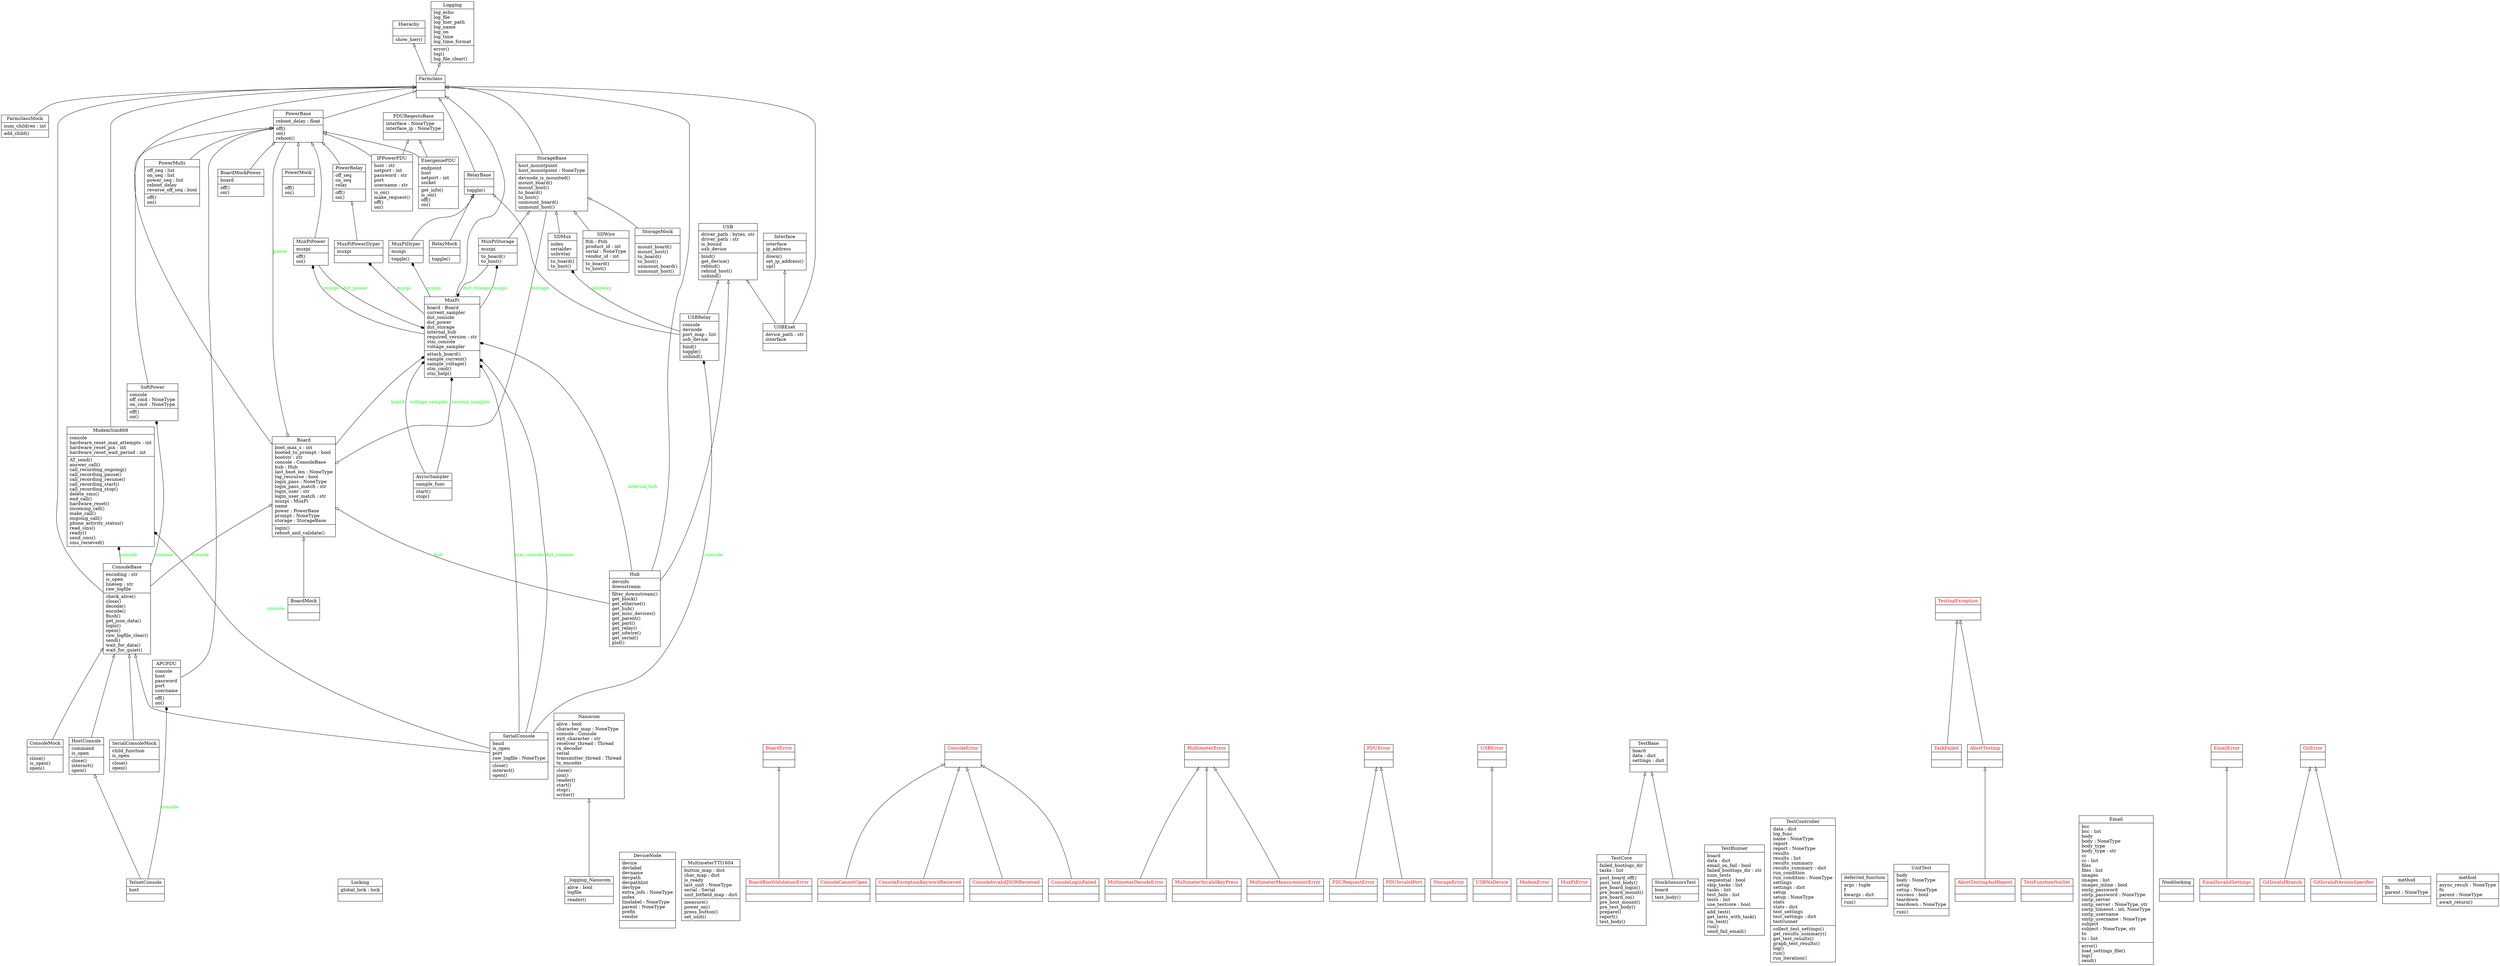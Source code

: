 digraph "classes_farm-core" {
    charset="utf-8"
    rankdir=BT
    // ==========================
    // ==== Farmcore Classes ====
    // ==========================
    "21" [label="{Farmclass|\l|}", shape="record"];
    "22" [label="{FarmclassMock|num_children : int\l|add_child()\l}", shape="record"];
    "26" [label="{Hierachy|\l|show_hier()\l}", shape="record"];
    "31" [label="{Locking|global_lock : lock\l|}", shape="record"];
    "32" [label="{Logging|log_echo\llog_file\llog_hier_path\llog_name\llog_on\llog_time\llog_time_format\l|error()\llog()\llog_file_clear()\l}", shape="record"];

    "4" [label="{Board|boot_max_s : int\lbooted_to_prompt : bool\lbootstr : str\lconsole : ConsoleBase\lhub : Hub\llast_boot_len : NoneType\llog_reccurse : bool\llogin_pass : NoneType\llogin_pass_match : str\llogin_user : str\llogin_user_match : str\lmuxpi : MuxPi\lname\lpower : PowerBase\lprompt : NoneType\lstorage : StorageBase\l|login()\lreboot_and_validate()\l}", shape="record"];
    "7" [label="{BoardMock|\l|}", shape="record"];
    "8" [label="{BoardMockPower|board\l|off()\lon()\l}", shape="record"];

    "9" [label="{ConsoleBase|encoding : str\lis_open\llinesep : str\lraw_logfile\l|check_alive()\lclose()\ldecode()\lencode()\lflush()\lget_json_data()\llogin()\lopen()\lraw_logfile_clear()\lsend()\lwait_for_data()\lwait_for_quiet()\l}", shape="record"];
    "15" [label="{ConsoleMock|\l|close()\lis_open()\lopen()\l}", shape="record"];
    "27" [label="{HostConsole|command\lis_open\l|close()\linteract()\lopen()\l}", shape="record"];
    "68" [label="{TelnetConsole|host\l|}", shape="record"];
    "60" [label="{SerialConsole|baud\lis_open\lport\lraw_logfile : NoneType\l|close()\linteract()\lopen()\l}", shape="record"];
    "61" [label="{SerialConsoleMock|child_function\lis_open\l|close()\lopen()\l}", shape="record"];
    "46" [label="{Nanocom|alive : bool\lcharacter_map : NoneType\lconsole : Console\lexit_character : str\lreceiver_thread : Thread\lrx_decoder\lserial\ltransmitter_thread : Thread\ltx_encoder\l|close()\ljoin()\lreader()\lstart()\lstop()\lwriter()\l}", shape="record"];
    "81" [label="{_logging_Nanocom|alive : bool\llogfile\l|reader()\l}", shape="record"];

    "52" [label="{PowerBase|reboot_delay : float\l|off()\lon()\lreboot()\l}", shape="record"];
    "53" [label="{PowerMock|\l|off()\lon()\l}", shape="record"];
    "54" [label="{PowerMulti|off_seq : list\lon_seq : list\lpower_seq : list\lreboot_delay\lreverse_off_seq : bool\l|off()\lon()\l}", shape="record"];
    "55" [label="{PowerRelay|off_seq\lon_seq\lrelay\l|off()\lon()\l}", shape="record"];
    "62" [label="{SoftPower|console\loff_cmd : NoneType\lon_cmd : NoneType\l|off()\lon()\l}", shape="record"];
    "50" [label="{PDUReqestsBase|interface : NoneType\linterface_ip : NoneType\l|}", shape="record"];
    "29" [label="{IPPowerPDU|host : str\lnetport : int\lpassword : str\lport\lusername : str\l|is_on()\lmake_request()\loff()\lon()\l}", shape="record"];
    "20" [label="{EnergeniePDU|endpoint\lhost\lnetport : int\lsocket\l|get_info()\lis_on()\loff()\lon()\l}", shape="record"];
    "0" [label="{APCPDU|console\lhost\lpassword\lport\lusername\l|off()\lon()\l}", shape="record"];

    "56" [label="{RelayBase|\l|toggle()\l}", shape="record"];
    "57" [label="{RelayMock|\l|toggle()\l}", shape="record"];
    "79" [label="{USBRelay|console\ldevnode\lport_map : list\lusb_device\l|bind()\ltoggle()\lunbind()\l}", shape="record"];

    "64" [label="{StorageBase|host_mountpoint\lhost_mountpoint : NoneType\l|devnode_is_mounted()\lmount_board()\lmount_host()\lto_board()\lto_host()\lunmount_board()\lunmount_host()\l}", shape="record"];
    "58" [label="{SDMux|index\lserialdev\lusbrelay\l|to_board()\lto_host()\l}", shape="record"];
    "59" [label="{SDWire|ftdi : Ftdi\lproduct_id : int\lserial : NoneType\lvendor_id : int\l|to_board()\lto_host()\l}", shape="record"];
    "66" [label="{StorageMock|\l|mount_board()\lmount_host()\lto_board()\lto_host()\lunmount_board()\lunmount_host()\l}", shape="record"];

    "28" [label="{Hub|devinfo\ldownstream\l|filter_downstream()\lget_block()\lget_ethernet()\lget_hub()\lget_misc_devices()\lget_parent()\lget_part()\lget_relay()\lget_sdwire()\lget_serial()\lplot()\l}", shape="record"];
    "16" [label="{DeviceNode|device\ldevlabel\ldevname\ldevpath\ldevpathlist\ldevtype\lextra_info : NoneType\lindex\llinelabel : NoneType\lparent : NoneType\lprefix\lvendor\l|}", shape="record"];

    "40" [label="{MuxPi|board : Board\lcurrent_sampler\ldut_console\ldut_power\ldut_storage\linternal_hub\lrequired_version : str\lstm_console\lvoltage_sampler\l|attach_board()\lsample_current()\lsample_voltage()\lstm_cmd()\lstm_help()\l}", shape="record"];
    "41" [label="{MuxPiDyper|muxpi\l|toggle()\l}", shape="record"];
    "43" [label="{MuxPiPower|muxpi\l|off()\lon()\l}", shape="record"];
    "44" [label="{MuxPiPowerDyper|muxpi\l|}", shape="record"];
    "45" [label="{MuxPiStorage|muxpi\l|to_board()\lto_host()\l}", shape="record"];


    "75" [label="{USB|driver_path : bytes, str\ldriver_path : str\lis_bound\lusb_device\l|bind()\lget_device()\lrebind()\lrebind_host()\lunbind()\l}", shape="record"];

    "76" [label="{USBEnet|device_path : str\linterface\l|}", shape="record"];

    "30" [label="{Interface|interface\lip_address\l|down()\lset_ip_address()\lup()\l}", shape="record"];

    "34" [label="{ModemSim868|console\lhardware_reset_max_attempts : int\lhardware_reset_pin : int\lhardware_reset_wait_period : int\l|AT_send()\lanswer_call()\lcall_recording_ongoing()\lcall_recording_pause()\lcall_recording_resume()\lcall_recording_start()\lcall_recording_stop()\ldelete_sms()\lend_call()\lhardware_reset()\lincoming_call()\lmake_call()\longoing_call()\lphone_activity_status()\lread_sms()\lready()\lsend_sms()\lsms_recieved()\l}", shape="record"];

    "39" [label="{MultimeterTTI1604|button_map : dict\lchar_map : dict\lis_ready\llast_unit : NoneType\lserial : Serial\lunit_bitfield_map : dict\l|measure()\lpower_on()\lpress_button()\lset_unit()\l}", shape="record"];

    // Exceptions
    "6" [ label="{BoardError|\l|}", fontcolor="red", shape="record"];
    "5" [ label="{BoardBootValidationError|\l|}", fontcolor="red", shape="record"];
    "11" [ label="{ConsoleError|\l|}", fontcolor="red", shape="record"];
    "10" [ label="{ConsoleCannotOpen|\l|}", fontcolor="red", shape="record"];
    "12" [ label="{ConsoleExceptionKeywordRecieved|\l|}", fontcolor="red", shape="record"];
    "13" [ label="{ConsoleInvalidJSONRecieved|\l|}", fontcolor="red", shape="record"];
    "14" [ label="{ConsoleLoginFailed|\l|}", fontcolor="red", shape="record"];
    "36" [ label="{MultimeterError|\l|}", fontcolor="red", shape="record"];
    "35" [ label="{MultimeterDecodeError|\l|}", fontcolor="red", shape="record"];
    "37" [ label="{MultimeterInvalidKeyPress|\l|}", fontcolor="red", shape="record"];
    "38" [ label="{MultimeterMeasurementError|\l|}", fontcolor="red", shape="record"];
    "48" [ label="{PDUError|\l|}", fontcolor="red", shape="record"];
    "51" [ label="{PDURequestError|\l|}", fontcolor="red", shape="record"];
    "49" [ label="{PDUInvalidPort|\l|}", fontcolor="red", shape="record"];
    "65" [ label="{StorageError|\l|}", fontcolor="red", shape="record"];
    "77" [ label="{USBError|\l|}", fontcolor="red", shape="record"];
    "78" [ label="{USBNoDevice|\l|}", fontcolor="red", shape="record"];
    "33" [ label="{ModemError|\l|}", fontcolor="red", shape="record"];
    "42" [ label="{MuxPiError|\l|}", fontcolor="red", shape="record"];

    // ==========================
    // ==== Farmtest Classes ====
    // ==========================
    "69" [label="{TestBase|board\ldata : dict\lsettings : dict\l|}", shape="record"];
    "71" [label="{TestCore|failed_bootlogs_dir\ltasks : list\l|post_board_off()\lpost_test_body()\lpre_board_login()\lpre_board_mount()\lpre_board_on()\lpre_host_mount()\lpre_test_body()\lprepare()\lreport()\ltest_body()\l}", shape="record"];
    "73" [label="{TestRunner|board\ldata : dict\lemail_on_fail : bool\lfailed_bootlogs_dir : str\lnum_tests\lsequential : bool\lskip_tasks : list\ltasks : list\ltest_fails : list\ltests : list\luse_testcore : bool\l|add_test()\lget_tests_with_task()\lrm_test()\lrun()\lsend_fail_email()\l}", shape="record"];
    "70" [label="{TestController|data : dict\llog_func\lname : NoneType\lreport\lreport : NoneType\lresults\lresults : list\lresults_summary\lresults_summary : dict\lrun_condition\lrun_condition : NoneType\lsettings\lsettings : dict\lsetup\lsetup : NoneType\lstats\lstats : dict\ltest_settings\ltest_settings : dict\ltestrunner\l|collect_test_settings()\lget_results_summary()\lget_test_results()\lgraph_test_results()\llog()\lrun()\lrun_iteration()\l}", shape="record"];

    "82" [label="{deferred_function|args : tuple\lf\lkwargs : dict\l|run()\l}", shape="record"];
    "80" [label="{UnitTest|body\lbody : NoneType\lsetup\lsetup : NoneType\lsuccess : bool\lteardown\lteardown : NoneType\l|run()\l}", shape="record"];

    "63" [label="{StockSensorsTest|board\l|test_body()\l}", shape="record"];

    // Exceptions
    "74" [ label="{TestingException|\l|}", fontcolor="red", shape="record"];
    "72" [ label="{TestFunctionNotSet|\l|}", fontcolor="red", shape="record"];
    "67" [ label="{TaskFailed|\l|}", fontcolor="red", shape="record"];
    "2" [ label="{AbortTestingAndReport|\l|}", fontcolor="red", shape="record"];
    "1" [ label="{AbortTesting|\l|}", fontcolor="red", shape="record"];

    // ===========================
    // ==== Farmutils Classes ====
    // ===========================
    "17" [label="{Email|bcc\lbcc : list\lbody\lbody : NoneType\lbody_type\lbody_type : str\lcc\lcc : list\lfiles\lfiles : list\limages\limages : list\limages_inline : bool\lsmtp_password\lsmtp_password : NoneType\lsmtp_server\lsmtp_server : NoneType, str\lsmtp_timeout : int, NoneType\lsmtp_username\lsmtp_username : NoneType\lsubject\lsubject : NoneType, str\lto\lto : list\l|error()\lload_settings_file()\llog()\lsend()\l}", shape="record"];
    "3" [label="{AsyncSampler|sample_func\l|start()\lstop()\l}", shape="record"];
    "47" [label="{Nonblocking|\l|}", shape="record"];

    // Exceptions
    "18" [ label="{EmailError|\l|}", fontcolor="red", shape="record"];
    "19" [ label="{EmailInvalidSettings|\l|}", fontcolor="red", shape="record"];
    "23" [ label="{GitError|\l|}", fontcolor="red", shape="record"];
    "24" [ label="{GitInvalidBranch|\l|}", fontcolor="red", shape="record"];
    "25" [ label="{GitInvalidVersionSpecifier|\l|}", fontcolor="red", shape="record"];
    "83" [label="{method|fn\lparent : NoneType\l|}", shape="record"];
    "84" [label="{method|async_result : NoneType\lfn\lparent : NoneType\l|await_return()\l}", shape="record"];

    // =======================
    // ==== Relationships ====
    // =======================
    // Inheitance/Relisation
    "0" -> "52" [arrowhead="empty", arrowtail="none"];
    "1" -> "74" [arrowhead="empty", arrowtail="none"];
    "2" -> "1" [arrowhead="empty", arrowtail="none"];
    "4" -> "21" [arrowhead="empty", arrowtail="none"];
    "5" -> "6" [arrowhead="empty", arrowtail="none"];
    "7" -> "4" [arrowhead="empty", arrowtail="none"];
    "8" -> "52" [arrowhead="empty", arrowtail="none"];
    "9" -> "21" [arrowhead="empty", arrowtail="none"];
    "10" -> "11" [arrowhead="empty", arrowtail="none"];
    "12" -> "11" [arrowhead="empty", arrowtail="none"];
    "13" -> "11" [arrowhead="empty", arrowtail="none"];
    "14" -> "11" [arrowhead="empty", arrowtail="none"];
    "15" -> "9" [arrowhead="empty", arrowtail="none"];
    "19" -> "18" [arrowhead="empty", arrowtail="none"];
    "20" -> "50" [arrowhead="empty", arrowtail="none"];
    "20" -> "52" [arrowhead="empty", arrowtail="none"];
    "21" -> "26" [arrowhead="empty", arrowtail="none"];
    "21" -> "32" [arrowhead="empty", arrowtail="none"];
    "22" -> "21" [arrowhead="empty", arrowtail="none"];
    "24" -> "23" [arrowhead="empty", arrowtail="none"];
    "25" -> "23" [arrowhead="empty", arrowtail="none"];
    "27" -> "9" [arrowhead="empty", arrowtail="none"];
    "28" -> "21" [arrowhead="empty", arrowtail="none"];
    "28" -> "75" [arrowhead="empty", arrowtail="none"];
    "29" -> "50" [arrowhead="empty", arrowtail="none"];
    "29" -> "52" [arrowhead="empty", arrowtail="none"];
    "34" -> "21" [arrowhead="empty", arrowtail="none"];
    "35" -> "36" [arrowhead="empty", arrowtail="none"];
    "37" -> "36" [arrowhead="empty", arrowtail="none"];
    "38" -> "36" [arrowhead="empty", arrowtail="none"];
    "40" -> "21" [arrowhead="empty", arrowtail="none"];
    "41" -> "56" [arrowhead="empty", arrowtail="none"];
    "43" -> "52" [arrowhead="empty", arrowtail="none"];
    "44" -> "55" [arrowhead="empty", arrowtail="none"];
    "45" -> "64" [arrowhead="empty", arrowtail="none"];
    "49" -> "48" [arrowhead="empty", arrowtail="none"];
    "51" -> "48" [arrowhead="empty", arrowtail="none"];
    "52" -> "21" [arrowhead="empty", arrowtail="none"];
    "53" -> "52" [arrowhead="empty", arrowtail="none"];
    "54" -> "52" [arrowhead="empty", arrowtail="none"];
    "55" -> "52" [arrowhead="empty", arrowtail="none"];
    "56" -> "21" [arrowhead="empty", arrowtail="none"];
    "57" -> "56" [arrowhead="empty", arrowtail="none"];
    "58" -> "64" [arrowhead="empty", arrowtail="none"];
    "59" -> "64" [arrowhead="empty", arrowtail="none"];
    "60" -> "9" [arrowhead="empty", arrowtail="none"];
    "61" -> "9" [arrowhead="empty", arrowtail="none"];
    "62" -> "52" [arrowhead="empty", arrowtail="none"];
    "63" -> "69" [arrowhead="empty", arrowtail="none"];
    "64" -> "21" [arrowhead="empty", arrowtail="none"];
    "66" -> "64" [arrowhead="empty", arrowtail="none"];
    "67" -> "74" [arrowhead="empty", arrowtail="none"];
    "68" -> "27" [arrowhead="empty", arrowtail="none"];
    "71" -> "69" [arrowhead="empty", arrowtail="none"];
    "76" -> "21" [arrowhead="empty", arrowtail="none"];
    "76" -> "30" [arrowhead="empty", arrowtail="none"];
    "76" -> "75" [arrowhead="empty", arrowtail="none"];
    "78" -> "77" [arrowhead="empty", arrowtail="none"];
    "79" -> "56" [arrowhead="empty", arrowtail="none"];
    "79" -> "75" [arrowhead="empty", arrowtail="none"];
    "81" -> "46" [arrowhead="empty", arrowtail="none"];

    // Composition
    "3" -> "40" [arrowhead="diamond", arrowtail="none", fontcolor="green", label="voltage_sampler", style="solid"];
    "3" -> "40" [arrowhead="diamond", arrowtail="none", fontcolor="green", label="current_sampler", style="solid"];
    "28" -> "40" [arrowhead="diamond", arrowtail="none", fontcolor="green", label="internal_hub", style="solid"];
    "43" -> "40" [arrowhead="diamond", arrowtail="none", fontcolor="green", label="dut_power", style="solid"];
    "40" -> "43" [arrowhead="diamond", arrowtail="none", fontcolor="green", label="muxpi", style="solid"];
    "40" -> "41" [arrowhead="diamond", arrowtail="none", fontcolor="green", label="muxpi", style="solid"];
    "40" -> "44" [arrowhead="diamond", arrowtail="none", fontcolor="green", label="muxpi", style="solid"];
    "45" -> "40" [arrowhead="diamond", arrowtail="none", fontcolor="green", label="dut_storage", style="solid"];
    "40" -> "45" [arrowhead="diamond", arrowtail="none", fontcolor="green", label="muxpi", style="solid"];
    "60" -> "34" [arrowhead="diamond", arrowtail="none", fontcolor="green", label="console", style="solid"];
    "60" -> "40" [arrowhead="diamond", arrowtail="none", fontcolor="green", label="stm_console", style="solid"];
    "60" -> "40" [arrowhead="diamond", arrowtail="none", fontcolor="green", label="dut_console", style="solid"];
    "60" -> "79" [arrowhead="diamond", arrowtail="none", fontcolor="green", label="_console", style="solid"];
    "68" -> "0" [arrowhead="diamond", arrowtail="none", fontcolor="green", label="console", style="solid"];
    "9" -> "34" [arrowhead="diamond", arrowtail="none", fontcolor="green", label="console", style="solid"];
    "4" -> "40" [arrowhead="diamond", arrowtail="none", fontcolor="green", label="board", style="solid"];
    "9" -> "62" [arrowhead="diamond", arrowtail="none", fontcolor="green", label="console", style="solid"];
    "79" -> "58" [arrowhead="diamond", arrowtail="none", fontcolor="green", label="usbrelay", style="solid"];

    // Aggregation
    "28" -> "4" [arrowhead="ediamond", arrowtail="none", fontcolor="green", label="hub", style="solid"];
    "64" -> "4" [arrowhead="ediamond", arrowtail="none", fontcolor="green", label="storage", style="solid"];
    "52" -> "4" [arrowhead="ediamond", arrowtail="none", fontcolor="green", label="power", style="solid"];
    "9" -> "4" [arrowhead="ediamond", arrowtail="none", fontcolor="green", label="console", style="solid"];
}
